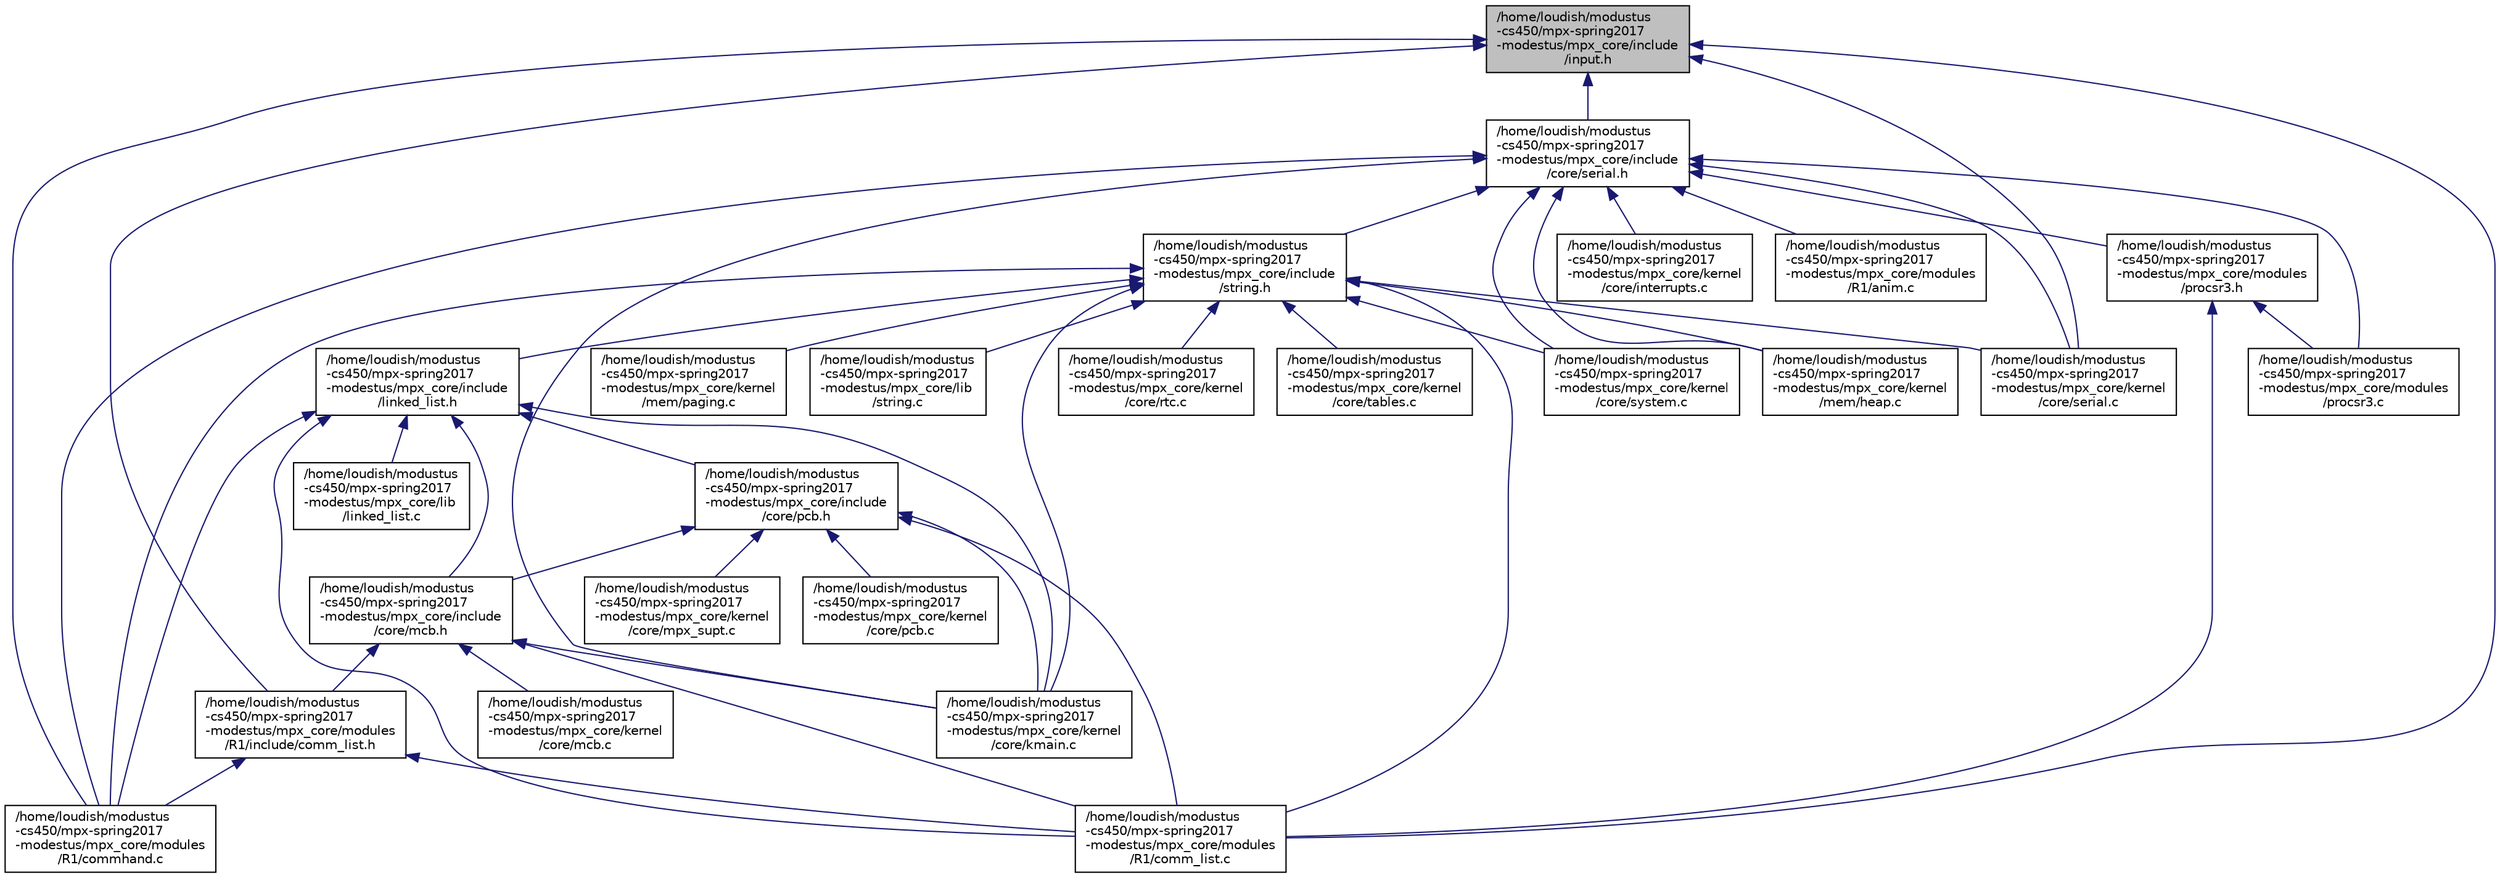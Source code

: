 digraph "/home/loudish/modustus-cs450/mpx-spring2017-modestus/mpx_core/include/input.h"
{
  edge [fontname="Helvetica",fontsize="10",labelfontname="Helvetica",labelfontsize="10"];
  node [fontname="Helvetica",fontsize="10",shape=record];
  Node1 [label="/home/loudish/modustus\l-cs450/mpx-spring2017\l-modestus/mpx_core/include\l/input.h",height=0.2,width=0.4,color="black", fillcolor="grey75", style="filled", fontcolor="black"];
  Node1 -> Node2 [dir="back",color="midnightblue",fontsize="10",style="solid",fontname="Helvetica"];
  Node2 [label="/home/loudish/modustus\l-cs450/mpx-spring2017\l-modestus/mpx_core/include\l/core/serial.h",height=0.2,width=0.4,color="black", fillcolor="white", style="filled",URL="$serial_8h.html"];
  Node2 -> Node3 [dir="back",color="midnightblue",fontsize="10",style="solid",fontname="Helvetica"];
  Node3 [label="/home/loudish/modustus\l-cs450/mpx-spring2017\l-modestus/mpx_core/include\l/string.h",height=0.2,width=0.4,color="black", fillcolor="white", style="filled",URL="$string_8h.html"];
  Node3 -> Node4 [dir="back",color="midnightblue",fontsize="10",style="solid",fontname="Helvetica"];
  Node4 [label="/home/loudish/modustus\l-cs450/mpx-spring2017\l-modestus/mpx_core/include\l/linked_list.h",height=0.2,width=0.4,color="black", fillcolor="white", style="filled",URL="$linked__list_8h.html"];
  Node4 -> Node5 [dir="back",color="midnightblue",fontsize="10",style="solid",fontname="Helvetica"];
  Node5 [label="/home/loudish/modustus\l-cs450/mpx-spring2017\l-modestus/mpx_core/include\l/core/mcb.h",height=0.2,width=0.4,color="black", fillcolor="white", style="filled",URL="$mcb_8h.html"];
  Node5 -> Node6 [dir="back",color="midnightblue",fontsize="10",style="solid",fontname="Helvetica"];
  Node6 [label="/home/loudish/modustus\l-cs450/mpx-spring2017\l-modestus/mpx_core/kernel\l/core/kmain.c",height=0.2,width=0.4,color="black", fillcolor="white", style="filled",URL="$kmain_8c.html"];
  Node5 -> Node7 [dir="back",color="midnightblue",fontsize="10",style="solid",fontname="Helvetica"];
  Node7 [label="/home/loudish/modustus\l-cs450/mpx-spring2017\l-modestus/mpx_core/kernel\l/core/mcb.c",height=0.2,width=0.4,color="black", fillcolor="white", style="filled",URL="$mcb_8c.html"];
  Node5 -> Node8 [dir="back",color="midnightblue",fontsize="10",style="solid",fontname="Helvetica"];
  Node8 [label="/home/loudish/modustus\l-cs450/mpx-spring2017\l-modestus/mpx_core/modules\l/R1/include/comm_list.h",height=0.2,width=0.4,color="black", fillcolor="white", style="filled",URL="$comm__list_8h.html"];
  Node8 -> Node9 [dir="back",color="midnightblue",fontsize="10",style="solid",fontname="Helvetica"];
  Node9 [label="/home/loudish/modustus\l-cs450/mpx-spring2017\l-modestus/mpx_core/modules\l/R1/comm_list.c",height=0.2,width=0.4,color="black", fillcolor="white", style="filled",URL="$comm__list_8c.html"];
  Node8 -> Node10 [dir="back",color="midnightblue",fontsize="10",style="solid",fontname="Helvetica"];
  Node10 [label="/home/loudish/modustus\l-cs450/mpx-spring2017\l-modestus/mpx_core/modules\l/R1/commhand.c",height=0.2,width=0.4,color="black", fillcolor="white", style="filled",URL="$commhand_8c.html"];
  Node5 -> Node9 [dir="back",color="midnightblue",fontsize="10",style="solid",fontname="Helvetica"];
  Node4 -> Node11 [dir="back",color="midnightblue",fontsize="10",style="solid",fontname="Helvetica"];
  Node11 [label="/home/loudish/modustus\l-cs450/mpx-spring2017\l-modestus/mpx_core/include\l/core/pcb.h",height=0.2,width=0.4,color="black", fillcolor="white", style="filled",URL="$pcb_8h.html"];
  Node11 -> Node5 [dir="back",color="midnightblue",fontsize="10",style="solid",fontname="Helvetica"];
  Node11 -> Node6 [dir="back",color="midnightblue",fontsize="10",style="solid",fontname="Helvetica"];
  Node11 -> Node12 [dir="back",color="midnightblue",fontsize="10",style="solid",fontname="Helvetica"];
  Node12 [label="/home/loudish/modustus\l-cs450/mpx-spring2017\l-modestus/mpx_core/kernel\l/core/mpx_supt.c",height=0.2,width=0.4,color="black", fillcolor="white", style="filled",URL="$mpx__supt_8c.html"];
  Node11 -> Node13 [dir="back",color="midnightblue",fontsize="10",style="solid",fontname="Helvetica"];
  Node13 [label="/home/loudish/modustus\l-cs450/mpx-spring2017\l-modestus/mpx_core/kernel\l/core/pcb.c",height=0.2,width=0.4,color="black", fillcolor="white", style="filled",URL="$pcb_8c.html"];
  Node11 -> Node9 [dir="back",color="midnightblue",fontsize="10",style="solid",fontname="Helvetica"];
  Node4 -> Node6 [dir="back",color="midnightblue",fontsize="10",style="solid",fontname="Helvetica"];
  Node4 -> Node14 [dir="back",color="midnightblue",fontsize="10",style="solid",fontname="Helvetica"];
  Node14 [label="/home/loudish/modustus\l-cs450/mpx-spring2017\l-modestus/mpx_core/lib\l/linked_list.c",height=0.2,width=0.4,color="black", fillcolor="white", style="filled",URL="$linked__list_8c.html"];
  Node4 -> Node9 [dir="back",color="midnightblue",fontsize="10",style="solid",fontname="Helvetica"];
  Node4 -> Node10 [dir="back",color="midnightblue",fontsize="10",style="solid",fontname="Helvetica"];
  Node3 -> Node6 [dir="back",color="midnightblue",fontsize="10",style="solid",fontname="Helvetica"];
  Node3 -> Node15 [dir="back",color="midnightblue",fontsize="10",style="solid",fontname="Helvetica"];
  Node15 [label="/home/loudish/modustus\l-cs450/mpx-spring2017\l-modestus/mpx_core/kernel\l/core/rtc.c",height=0.2,width=0.4,color="black", fillcolor="white", style="filled",URL="$rtc_8c.html"];
  Node3 -> Node16 [dir="back",color="midnightblue",fontsize="10",style="solid",fontname="Helvetica"];
  Node16 [label="/home/loudish/modustus\l-cs450/mpx-spring2017\l-modestus/mpx_core/kernel\l/core/serial.c",height=0.2,width=0.4,color="black", fillcolor="white", style="filled",URL="$serial_8c.html"];
  Node3 -> Node17 [dir="back",color="midnightblue",fontsize="10",style="solid",fontname="Helvetica"];
  Node17 [label="/home/loudish/modustus\l-cs450/mpx-spring2017\l-modestus/mpx_core/kernel\l/core/system.c",height=0.2,width=0.4,color="black", fillcolor="white", style="filled",URL="$system_8c.html"];
  Node3 -> Node18 [dir="back",color="midnightblue",fontsize="10",style="solid",fontname="Helvetica"];
  Node18 [label="/home/loudish/modustus\l-cs450/mpx-spring2017\l-modestus/mpx_core/kernel\l/core/tables.c",height=0.2,width=0.4,color="black", fillcolor="white", style="filled",URL="$tables_8c.html"];
  Node3 -> Node19 [dir="back",color="midnightblue",fontsize="10",style="solid",fontname="Helvetica"];
  Node19 [label="/home/loudish/modustus\l-cs450/mpx-spring2017\l-modestus/mpx_core/kernel\l/mem/heap.c",height=0.2,width=0.4,color="black", fillcolor="white", style="filled",URL="$heap_8c.html"];
  Node3 -> Node20 [dir="back",color="midnightblue",fontsize="10",style="solid",fontname="Helvetica"];
  Node20 [label="/home/loudish/modustus\l-cs450/mpx-spring2017\l-modestus/mpx_core/kernel\l/mem/paging.c",height=0.2,width=0.4,color="black", fillcolor="white", style="filled",URL="$paging_8c.html"];
  Node3 -> Node21 [dir="back",color="midnightblue",fontsize="10",style="solid",fontname="Helvetica"];
  Node21 [label="/home/loudish/modustus\l-cs450/mpx-spring2017\l-modestus/mpx_core/lib\l/string.c",height=0.2,width=0.4,color="black", fillcolor="white", style="filled",URL="$string_8c.html"];
  Node3 -> Node9 [dir="back",color="midnightblue",fontsize="10",style="solid",fontname="Helvetica"];
  Node3 -> Node10 [dir="back",color="midnightblue",fontsize="10",style="solid",fontname="Helvetica"];
  Node2 -> Node22 [dir="back",color="midnightblue",fontsize="10",style="solid",fontname="Helvetica"];
  Node22 [label="/home/loudish/modustus\l-cs450/mpx-spring2017\l-modestus/mpx_core/kernel\l/core/interrupts.c",height=0.2,width=0.4,color="black", fillcolor="white", style="filled",URL="$interrupts_8c.html"];
  Node2 -> Node6 [dir="back",color="midnightblue",fontsize="10",style="solid",fontname="Helvetica"];
  Node2 -> Node16 [dir="back",color="midnightblue",fontsize="10",style="solid",fontname="Helvetica"];
  Node2 -> Node17 [dir="back",color="midnightblue",fontsize="10",style="solid",fontname="Helvetica"];
  Node2 -> Node19 [dir="back",color="midnightblue",fontsize="10",style="solid",fontname="Helvetica"];
  Node2 -> Node23 [dir="back",color="midnightblue",fontsize="10",style="solid",fontname="Helvetica"];
  Node23 [label="/home/loudish/modustus\l-cs450/mpx-spring2017\l-modestus/mpx_core/modules\l/procsr3.c",height=0.2,width=0.4,color="black", fillcolor="white", style="filled",URL="$procsr3_8c.html"];
  Node2 -> Node24 [dir="back",color="midnightblue",fontsize="10",style="solid",fontname="Helvetica"];
  Node24 [label="/home/loudish/modustus\l-cs450/mpx-spring2017\l-modestus/mpx_core/modules\l/procsr3.h",height=0.2,width=0.4,color="black", fillcolor="white", style="filled",URL="$procsr3_8h.html"];
  Node24 -> Node23 [dir="back",color="midnightblue",fontsize="10",style="solid",fontname="Helvetica"];
  Node24 -> Node9 [dir="back",color="midnightblue",fontsize="10",style="solid",fontname="Helvetica"];
  Node2 -> Node25 [dir="back",color="midnightblue",fontsize="10",style="solid",fontname="Helvetica"];
  Node25 [label="/home/loudish/modustus\l-cs450/mpx-spring2017\l-modestus/mpx_core/modules\l/R1/anim.c",height=0.2,width=0.4,color="black", fillcolor="white", style="filled",URL="$anim_8c.html"];
  Node2 -> Node10 [dir="back",color="midnightblue",fontsize="10",style="solid",fontname="Helvetica"];
  Node1 -> Node16 [dir="back",color="midnightblue",fontsize="10",style="solid",fontname="Helvetica"];
  Node1 -> Node9 [dir="back",color="midnightblue",fontsize="10",style="solid",fontname="Helvetica"];
  Node1 -> Node8 [dir="back",color="midnightblue",fontsize="10",style="solid",fontname="Helvetica"];
  Node1 -> Node10 [dir="back",color="midnightblue",fontsize="10",style="solid",fontname="Helvetica"];
}
